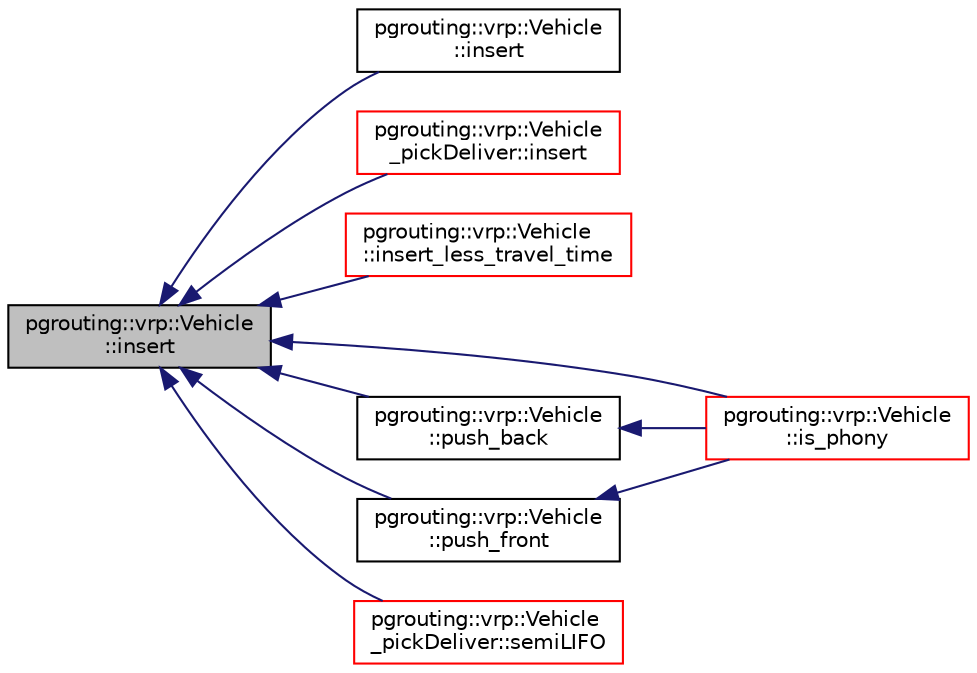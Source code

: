 digraph "pgrouting::vrp::Vehicle::insert"
{
  edge [fontname="Helvetica",fontsize="10",labelfontname="Helvetica",labelfontsize="10"];
  node [fontname="Helvetica",fontsize="10",shape=record];
  rankdir="LR";
  Node593 [label="pgrouting::vrp::Vehicle\l::insert",height=0.2,width=0.4,color="black", fillcolor="grey75", style="filled", fontcolor="black"];
  Node593 -> Node594 [dir="back",color="midnightblue",fontsize="10",style="solid",fontname="Helvetica"];
  Node594 [label="pgrouting::vrp::Vehicle\l::insert",height=0.2,width=0.4,color="black", fillcolor="white", style="filled",URL="$classpgrouting_1_1vrp_1_1Vehicle.html#aa22d65f920e996e3497bff86876b181f",tooltip="Insert node in best position of the position_limits. "];
  Node593 -> Node595 [dir="back",color="midnightblue",fontsize="10",style="solid",fontname="Helvetica"];
  Node595 [label="pgrouting::vrp::Vehicle\l_pickDeliver::insert",height=0.2,width=0.4,color="red", fillcolor="white", style="filled",URL="$classpgrouting_1_1vrp_1_1Vehicle__pickDeliver.html#ae10bef610549433ababadd20411a5e84",tooltip="Inserts an order. "];
  Node593 -> Node612 [dir="back",color="midnightblue",fontsize="10",style="solid",fontname="Helvetica"];
  Node612 [label="pgrouting::vrp::Vehicle\l::insert_less_travel_time",height=0.2,width=0.4,color="red", fillcolor="white", style="filled",URL="$classpgrouting_1_1vrp_1_1Vehicle.html#a43b1afad2e0d74af5b5d79dbd6829446"];
  Node593 -> Node615 [dir="back",color="midnightblue",fontsize="10",style="solid",fontname="Helvetica"];
  Node615 [label="pgrouting::vrp::Vehicle\l::is_phony",height=0.2,width=0.4,color="red", fillcolor="white", style="filled",URL="$classpgrouting_1_1vrp_1_1Vehicle.html#a7b949a1e2f1c3cc36648c6224e9c8083"];
  Node593 -> Node616 [dir="back",color="midnightblue",fontsize="10",style="solid",fontname="Helvetica"];
  Node616 [label="pgrouting::vrp::Vehicle\l::push_back",height=0.2,width=0.4,color="black", fillcolor="white", style="filled",URL="$classpgrouting_1_1vrp_1_1Vehicle.html#a6608a42ff54a288e2e1b3bed58c8bcaa",tooltip="Evaluated: push_back a node to the path. "];
  Node616 -> Node615 [dir="back",color="midnightblue",fontsize="10",style="solid",fontname="Helvetica"];
  Node593 -> Node617 [dir="back",color="midnightblue",fontsize="10",style="solid",fontname="Helvetica"];
  Node617 [label="pgrouting::vrp::Vehicle\l::push_front",height=0.2,width=0.4,color="black", fillcolor="white", style="filled",URL="$classpgrouting_1_1vrp_1_1Vehicle.html#a95ca8e3803a63ecfeed064a250796594",tooltip="Evaluated: push_back a node to the path. "];
  Node617 -> Node615 [dir="back",color="midnightblue",fontsize="10",style="solid",fontname="Helvetica"];
  Node593 -> Node618 [dir="back",color="midnightblue",fontsize="10",style="solid",fontname="Helvetica"];
  Node618 [label="pgrouting::vrp::Vehicle\l_pickDeliver::semiLIFO",height=0.2,width=0.4,color="red", fillcolor="white", style="filled",URL="$classpgrouting_1_1vrp_1_1Vehicle__pickDeliver.html#a59a88f45361f562c3c7b2391539de7b0",tooltip="Inserts an order In semi-Lifo order. "];
}
